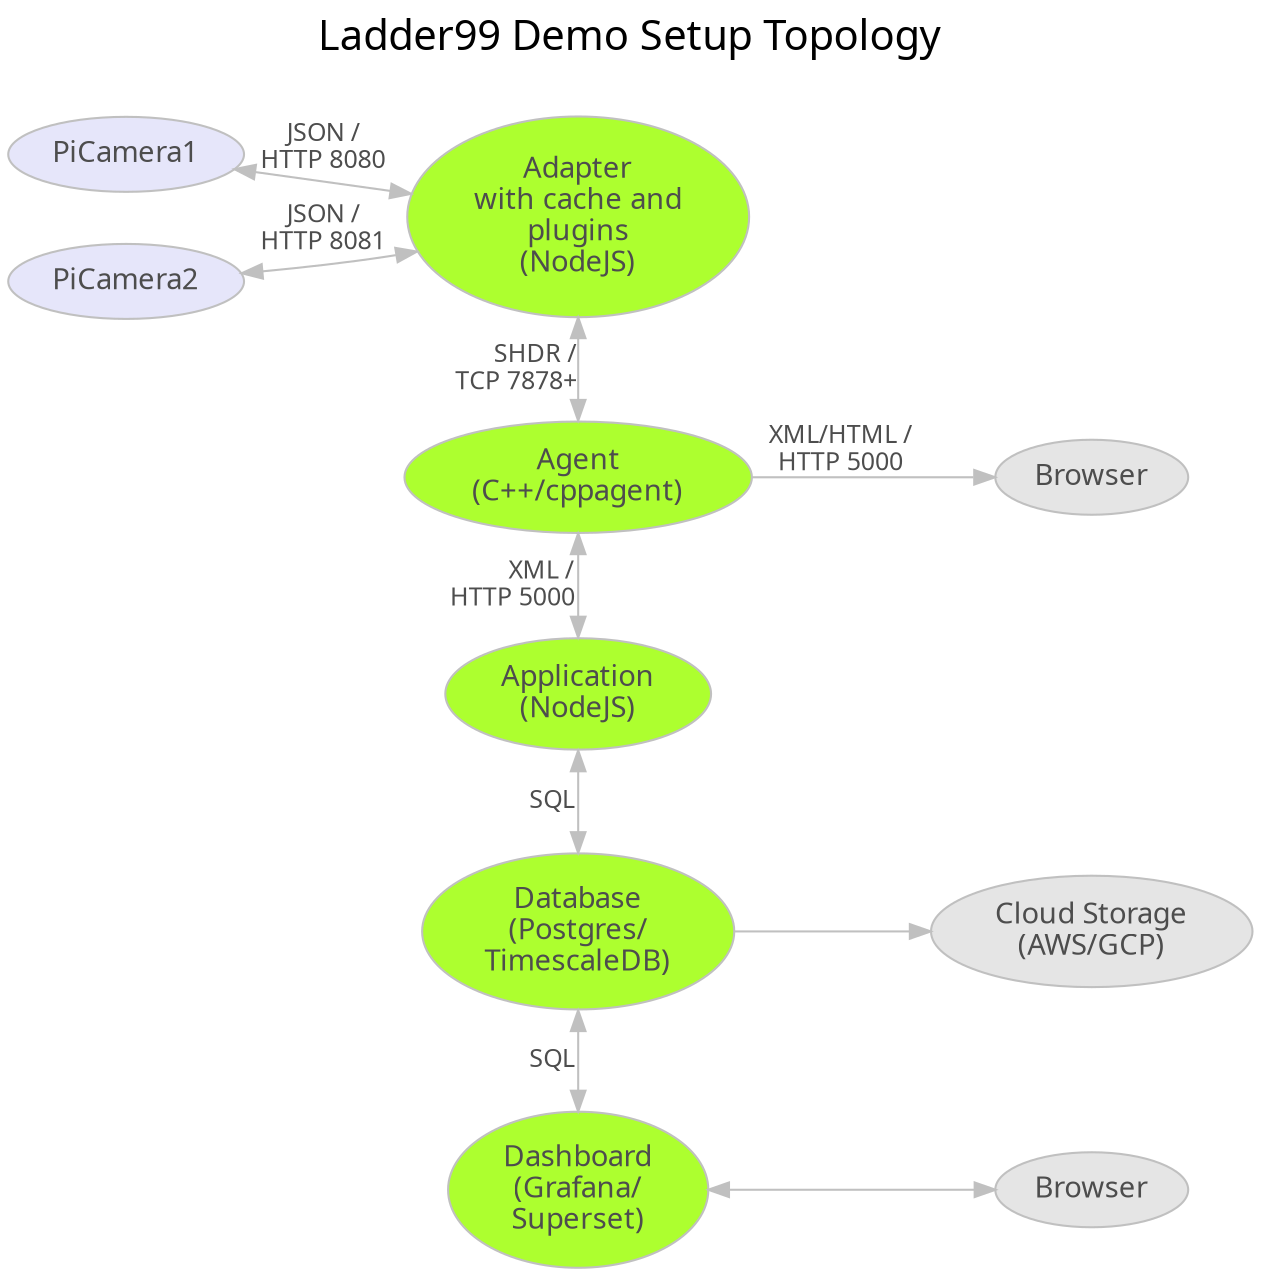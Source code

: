 // graphviz diagram
// colors https://www.graphviz.org/doc/info/colors.html

digraph {

  //------------------------------------------------------------------------
  // styles
  //------------------------------------------------------------------------

  graph [ label="Ladder99 Demo Setup Topology\n ", color=lightgray; ];
  graph [ fontsize=20 ];
  graph [ labelloc=t ];
  graph [ ranksep=0.2 ];
  graph [ nodesep=0.35 ];
  graph [ rankdir=LR; ] // left-to-right
  graph [ fontname="sans-serif" ];

  node [ color=gray, fillcolor=white, style=filled ];
  node [ fontname="sans-serif", fontcolor=gray30 ];

  edge [ color=gray ];
  edge [ fontsize=12, fontcolor=gray30 ];
  edge [ fontname="sans-serif" ];

  //------------------------------------------------------------------------
  // nodes
  //------------------------------------------------------------------------

  // devices
  // PA [ fillcolor=lavender, label="CCS P&A" ];
  // HMI [ fillcolor=lavender, label="Rockwell HMI" ];
  // Motor [ fillcolor=lavender, label="VFD Motor" ];
  // OldMachine3 [ fillcolor=lavender, label="Device" ];
  Camera1 [ fillcolor=lavender, label="PiCamera1" ];
  Camera2 [ fillcolor=lavender, label="PiCamera2" ];
  // Autoclave [ fillcolor=lavender, label="Autoclave" ];
  // OldMachine1 [ fillcolor=lavender, label="Old Machine 1" ];

  // intermediaries
  // Broker1 [ fillcolor=lightblue, label="MQTT Broker\n(Mosquitto)" ];
  // Broker3 [ fillcolor=lightblue, label="MQTT Broker\n(Mosquitto)" ];
  // Broker4 [ fillcolor=lightblue, label="MQTT Broker\n(Mosquitto)" ];
  // Kepware1 [ fillcolor=lightblue, label="Kepware\n(Windows)"];
  // Kepware2 [ fillcolor=lightblue, label="Kepware+\nIoT Gateway\n(Windows)"];
  // CPC [ fillcolor=lightblue, label="ASC CPC" ];
  // PLC4X [ fillcolor=lightblue, label="PLC4X\n(Java)" ];

  // mtconnect
  Adapter [ fillcolor=greenyellow, label="Adapter\nwith cache and\nplugins\n(NodeJS)" ];
  Agent [ fillcolor=greenyellow, label="Agent\n(C++/cppagent)" ];
  Application [ fillcolor=greenyellow, label="Application\n(NodeJS)" ];

  // diode
  // DiodeSender [ label="Diode Sender\n(Java+RabbitMQ)" ];
  // DiodeReceiver [ label="Diode Receiver\n(Java+RabbitMQ)" ];

  // applications
  Database [ fillcolor=greenyellow, label="Database\n(Postgres/\nTimescaleDB)" ];
  Dashboard [ fillcolor=greenyellow, label="Dashboard\n(Grafana/\nSuperset)" ];
  Cloud [ fillcolor=gray90, label="Cloud Storage\n(AWS/GCP)" ];
  Browser [ fillcolor=gray90 ];
  Browser2 [ fillcolor=gray90, label="Browser" ];
  // LOI [ fillcolor=gray90, label="LOI\n(SvelteJS)" ];

  // users
  // Admin [ fillcolor=lightyellow ];
  // Operator [ fillcolor=lightyellow ];


  //------------------------------------------------------------------------
  // edges
  //------------------------------------------------------------------------

  // PA -> Broker1 [ label="  TCP  ", dir=both ];
  // Camera -> Broker3 [ label="  TCP  ", dir=both ];
  // Autoclave -> CPC [ dir=both ];
  // Broker1 -> Adapter [ label="MQTT", dir=both ];
  // Broker3 -> Adapter [ label="MQTT", dir=both ];
  // Broker4 -> Adapter [ label="MQTT", dir=both ];
  // OldMachine1 -> PLC4X; // [ label="proprietary\nprotocol" ];
  // PLC4X -> Broker3 [ label="" ];
  Camera1 -> Adapter [ label="JSON /\nHTTP 8080", dir=both ];
  Camera2 -> Adapter [ label="JSON /\nHTTP 8081", dir=both ];
  // HMI -> Kepware1 [ label="ethernet/ip" ];
  // Motor -> Kepware1 [ label="modbus" ];
  // Kepware1 -> Adapter [ label="OPC/UA" ];
  // Kepware2 -> Gateway;
  // CPC -> Adapter [ label="text" ];
  // Gateway -> Broker4 [ label="MQTT" ];
  // OldMachine3 -> Kepware2;
  // Kepware2 -> Broker4 [ label="MQTT" ];
  Adapter -> Agent [ label="SHDR /   \nTCP 7878+         ", dir=both ];
  // Adapter -> DiodeSender [ label="SHDR /   \nTCP 7878      ", dir=both, style=dotted ];
  // DiodeSender -> DiodeReceiver [ label="UDP    ", style=dotted ];
  // DiodeReceiver -> Agent [ label="SHDR /    \nTCP 7878        ", style=dotted ];
  Agent -> Application [ dir=both; label="XML / \nHTTP 5000          " ];
  Agent -> Browser [ label="XML/HTML /\nHTTP 5000" ];
  Application -> Database [ label="SQL  ", dir=both ];
  Database -> Dashboard [ label="SQL  ", dir=both ];
  Database -> Cloud;
  Dashboard -> Browser2 [ dir=both ];
  // Application -> LOI;
  // LOI -> Operator;


  //------------------------------------------------------------------------
  // ranks
  //------------------------------------------------------------------------

  { rank=same; Adapter Agent Application Database Dashboard };
  // { rank=same; DiodeSender DiodeReceiver Cloud Admin };
  // { rank=same; Cloud Admin };
}

